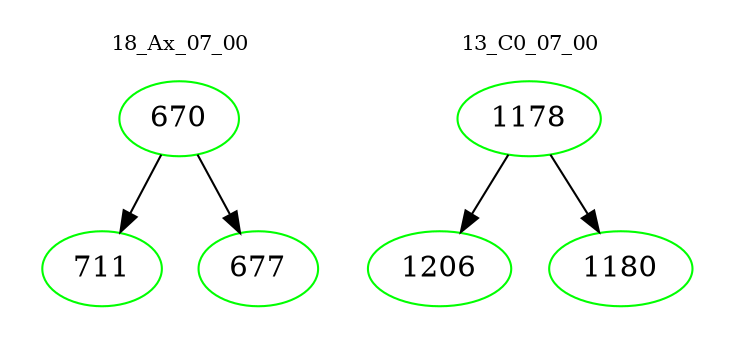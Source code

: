 digraph{
subgraph cluster_0 {
color = white
label = "18_Ax_07_00";
fontsize=10;
T0_670 [label="670", color="green"]
T0_670 -> T0_711 [color="black"]
T0_711 [label="711", color="green"]
T0_670 -> T0_677 [color="black"]
T0_677 [label="677", color="green"]
}
subgraph cluster_1 {
color = white
label = "13_C0_07_00";
fontsize=10;
T1_1178 [label="1178", color="green"]
T1_1178 -> T1_1206 [color="black"]
T1_1206 [label="1206", color="green"]
T1_1178 -> T1_1180 [color="black"]
T1_1180 [label="1180", color="green"]
}
}
